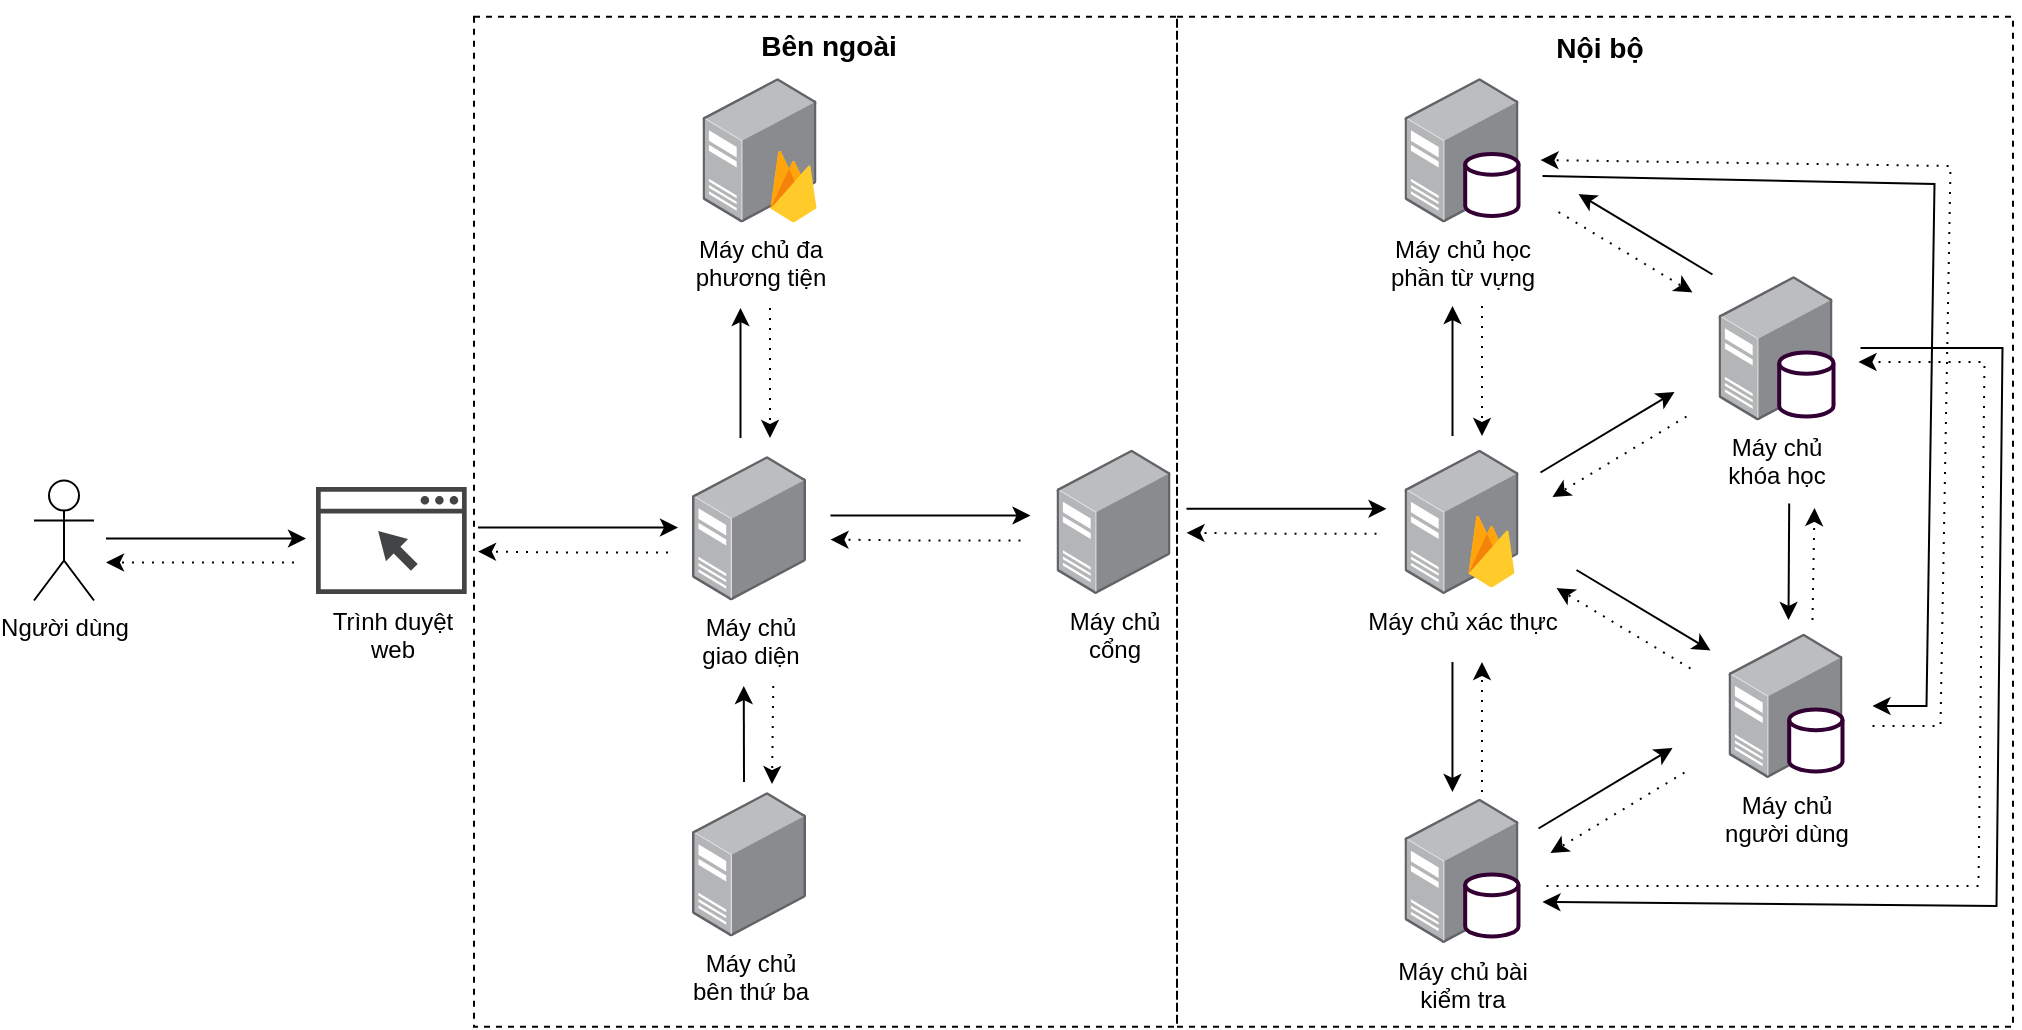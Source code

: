 <mxfile version="20.7.4" type="device" pages="3"><diagram id="yfQ7si3j0ChrzXbE7IpH" name="Sơ đồ tổng quan hệ thống"><mxGraphModel dx="1050" dy="679" grid="0" gridSize="10" guides="1" tooltips="1" connect="1" arrows="1" fold="1" page="1" pageScale="1" pageWidth="1100" pageHeight="850" math="0" shadow="0"><root><mxCell id="0"/><mxCell id="1" parent="0"/><mxCell id="k9jcmFh-lb_a80Ty2Cau-55" value="" style="endArrow=classic;html=1;rounded=0;" parent="1" edge="1"><mxGeometry width="50" height="50" relative="1" as="geometry"><mxPoint x="795.25" y="347" as="sourcePoint"/><mxPoint x="862.25" y="387.25" as="targetPoint"/></mxGeometry></mxCell><mxCell id="k9jcmFh-lb_a80Ty2Cau-56" value="" style="endArrow=classic;html=1;rounded=0;dashed=1;dashPattern=1 4;" parent="1" edge="1"><mxGeometry width="50" height="50" relative="1" as="geometry"><mxPoint x="852.25" y="396.25" as="sourcePoint"/><mxPoint x="785.25" y="356" as="targetPoint"/></mxGeometry></mxCell><mxCell id="FHsfl7dA82GH_3xBqxnx-1" value="Người dùng" style="shape=umlActor;verticalLabelPosition=bottom;verticalAlign=top;html=1;outlineConnect=0;" parent="1" vertex="1"><mxGeometry x="24" y="302.25" width="30" height="60" as="geometry"/></mxCell><mxCell id="FHsfl7dA82GH_3xBqxnx-18" value="Trình duyệt&lt;br&gt;web" style="sketch=0;pointerEvents=1;shadow=0;dashed=0;html=1;strokeColor=none;fillColor=#434445;aspect=fixed;labelPosition=center;verticalLabelPosition=bottom;verticalAlign=top;align=center;outlineConnect=0;shape=mxgraph.vvd.web_browser;" parent="1" vertex="1"><mxGeometry x="165" y="305.5" width="75.35" height="53.5" as="geometry"/></mxCell><mxCell id="EC60-EWCSr4Rgz1rEMZd-2" value="Máy chủ&lt;br&gt;giao diện" style="points=[];aspect=fixed;html=1;align=center;shadow=0;dashed=0;image;image=img/lib/allied_telesis/computer_and_terminals/Server_Desktop.svg;" parent="1" vertex="1"><mxGeometry x="353" y="290" width="57" height="72.25" as="geometry"/></mxCell><mxCell id="EC60-EWCSr4Rgz1rEMZd-3" style="edgeStyle=orthogonalEdgeStyle;rounded=0;orthogonalLoop=1;jettySize=auto;html=1;" parent="1" edge="1"><mxGeometry relative="1" as="geometry"><mxPoint x="246" y="325.75" as="sourcePoint"/><mxPoint x="346" y="325.75" as="targetPoint"/><Array as="points"><mxPoint x="296" y="325.75"/><mxPoint x="296" y="325.75"/></Array></mxGeometry></mxCell><mxCell id="EC60-EWCSr4Rgz1rEMZd-4" style="edgeStyle=orthogonalEdgeStyle;rounded=0;orthogonalLoop=1;jettySize=auto;html=1;strokeColor=default;dashed=1;dashPattern=1 4;" parent="1" edge="1"><mxGeometry relative="1" as="geometry"><mxPoint x="341" y="338.25" as="sourcePoint"/><mxPoint x="246" y="337.75" as="targetPoint"/><Array as="points"><mxPoint x="295" y="337.75"/><mxPoint x="295" y="337.75"/></Array></mxGeometry></mxCell><mxCell id="EC60-EWCSr4Rgz1rEMZd-9" style="edgeStyle=orthogonalEdgeStyle;rounded=0;orthogonalLoop=1;jettySize=auto;html=1;" parent="1" edge="1"><mxGeometry relative="1" as="geometry"><mxPoint x="60" y="331.25" as="sourcePoint"/><mxPoint x="160" y="331.25" as="targetPoint"/><Array as="points"><mxPoint x="110" y="331.25"/><mxPoint x="110" y="331.25"/></Array></mxGeometry></mxCell><mxCell id="EC60-EWCSr4Rgz1rEMZd-10" style="edgeStyle=orthogonalEdgeStyle;rounded=0;orthogonalLoop=1;jettySize=auto;html=1;strokeColor=default;dashed=1;dashPattern=1 4;" parent="1" edge="1"><mxGeometry relative="1" as="geometry"><mxPoint x="154" y="343.25" as="sourcePoint"/><mxPoint x="60" y="343.25" as="targetPoint"/><Array as="points"><mxPoint x="109" y="343.25"/><mxPoint x="109" y="343.25"/></Array></mxGeometry></mxCell><mxCell id="aiyLmK8g8BglIEVWFvYu-1" value="Máy chủ đa&lt;br&gt;phương tiện" style="points=[];aspect=fixed;html=1;align=center;shadow=0;dashed=0;image;image=img/lib/allied_telesis/computer_and_terminals/Server_Desktop.svg;" parent="1" vertex="1"><mxGeometry x="358.25" y="101" width="57" height="72.25" as="geometry"/></mxCell><mxCell id="uXoV0BHGkx6TPO7HQF_o-4" value="Máy chủ&lt;br&gt;cổng" style="points=[];aspect=fixed;html=1;align=center;shadow=0;dashed=0;image;image=img/lib/allied_telesis/computer_and_terminals/Server_Desktop.svg;" parent="1" vertex="1"><mxGeometry x="535.25" y="286.75" width="57" height="72.25" as="geometry"/></mxCell><mxCell id="E8giuRvudLm0pV_podJc-3" value="" style="sketch=0;dashed=0;connectable=0;html=1;shape=mxgraph.gcp2.firebase;part=1;labelPosition=right;verticalLabelPosition=middle;align=left;verticalAlign=middle;spacingLeft=5;fontSize=12;strokeColor=#330033;" parent="1" vertex="1"><mxGeometry x="392.25" y="137.25" width="23" height="36" as="geometry"/></mxCell><mxCell id="5p1RMJythphu2q40jI3h-1" value="Máy chủ xác thực" style="points=[];aspect=fixed;html=1;align=center;shadow=0;dashed=0;image;image=img/lib/allied_telesis/computer_and_terminals/Server_Desktop.svg;" parent="1" vertex="1"><mxGeometry x="709.25" y="286.75" width="57" height="72.25" as="geometry"/></mxCell><mxCell id="CDXV55BTd64X1e9ooJob-1" value="" style="sketch=0;dashed=0;connectable=0;html=1;shape=mxgraph.gcp2.firebase;part=1;labelPosition=right;verticalLabelPosition=middle;align=left;verticalAlign=middle;spacingLeft=5;fontSize=12;strokeColor=#330033;" parent="1" vertex="1"><mxGeometry x="741.25" y="319.75" width="23" height="36" as="geometry"/></mxCell><mxCell id="k9jcmFh-lb_a80Ty2Cau-67" style="edgeStyle=none;rounded=0;orthogonalLoop=1;jettySize=auto;html=1;" parent="1" edge="1"><mxGeometry relative="1" as="geometry"><mxPoint x="778.25" y="150" as="sourcePoint"/><mxPoint x="943.25" y="415" as="targetPoint"/><Array as="points"><mxPoint x="974.25" y="154"/><mxPoint x="970.25" y="415"/></Array></mxGeometry></mxCell><mxCell id="5Ji-7EvgChWPtNxnvgPT-1" value="Máy chủ&lt;br&gt;người dùng" style="points=[];aspect=fixed;html=1;align=center;shadow=0;dashed=0;image;image=img/lib/allied_telesis/computer_and_terminals/Server_Desktop.svg;" parent="1" vertex="1"><mxGeometry x="871.25" y="378.75" width="57" height="72.25" as="geometry"/></mxCell><mxCell id="bKPu04NF_oJFPkqZYwOa-5" value="" style="strokeWidth=2;html=1;shape=mxgraph.flowchart.database;whiteSpace=wrap;rounded=1;glass=0;strokeColor=#330033;fillColor=default;" parent="1" vertex="1"><mxGeometry x="901.6" y="416.75" width="26.65" height="31" as="geometry"/></mxCell><mxCell id="k9jcmFh-lb_a80Ty2Cau-68" style="edgeStyle=none;rounded=0;orthogonalLoop=1;jettySize=auto;html=1;" parent="1" edge="1"><mxGeometry relative="1" as="geometry"><mxPoint x="937.25" y="236" as="sourcePoint"/><mxPoint x="778.25" y="513" as="targetPoint"/><Array as="points"><mxPoint x="1008.25" y="236"/><mxPoint x="1005.25" y="515"/></Array></mxGeometry></mxCell><mxCell id="KqO5-QO6MOmdLa0V37cy-1" value="Máy chủ&lt;br&gt;khóa học" style="points=[];aspect=fixed;html=1;align=center;shadow=0;dashed=0;image;image=img/lib/allied_telesis/computer_and_terminals/Server_Desktop.svg;" parent="1" vertex="1"><mxGeometry x="866.25" y="200" width="57" height="72.25" as="geometry"/></mxCell><mxCell id="KqO5-QO6MOmdLa0V37cy-2" value="" style="strokeWidth=2;html=1;shape=mxgraph.flowchart.database;whiteSpace=wrap;rounded=1;glass=0;strokeColor=#330033;fillColor=default;" parent="1" vertex="1"><mxGeometry x="896.6" y="238.25" width="27.15" height="32" as="geometry"/></mxCell><mxCell id="k9jcmFh-lb_a80Ty2Cau-69" style="edgeStyle=none;rounded=0;orthogonalLoop=1;jettySize=auto;html=1;dashed=1;dashPattern=1 4;" parent="1" edge="1"><mxGeometry relative="1" as="geometry"><mxPoint x="780.25" y="505" as="sourcePoint"/><mxPoint x="936.25" y="243" as="targetPoint"/><Array as="points"><mxPoint x="996.25" y="505"/><mxPoint x="999.25" y="243"/></Array></mxGeometry></mxCell><mxCell id="JiqJ8ag05BRZ-jYYDhE3-1" value="Máy chủ bài&lt;br&gt;kiểm tra" style="points=[];aspect=fixed;html=1;align=center;shadow=0;dashed=0;image;image=img/lib/allied_telesis/computer_and_terminals/Server_Desktop.svg;" parent="1" vertex="1"><mxGeometry x="709.23" y="461.25" width="57" height="72.25" as="geometry"/></mxCell><mxCell id="JiqJ8ag05BRZ-jYYDhE3-7" value="" style="strokeWidth=2;html=1;shape=mxgraph.flowchart.database;whiteSpace=wrap;rounded=1;glass=0;strokeColor=#330033;fillColor=default;" parent="1" vertex="1"><mxGeometry x="739.59" y="499.25" width="26.65" height="31" as="geometry"/></mxCell><mxCell id="k9jcmFh-lb_a80Ty2Cau-19" value="" style="endArrow=classic;html=1;rounded=0;" parent="1" edge="1"><mxGeometry width="50" height="50" relative="1" as="geometry"><mxPoint x="377.25" y="281" as="sourcePoint"/><mxPoint x="377.25" y="216" as="targetPoint"/></mxGeometry></mxCell><mxCell id="k9jcmFh-lb_a80Ty2Cau-20" value="" style="endArrow=classic;html=1;rounded=0;dashed=1;dashPattern=1 4;" parent="1" edge="1"><mxGeometry width="50" height="50" relative="1" as="geometry"><mxPoint x="392" y="216" as="sourcePoint"/><mxPoint x="392" y="281" as="targetPoint"/></mxGeometry></mxCell><mxCell id="k9jcmFh-lb_a80Ty2Cau-21" style="edgeStyle=orthogonalEdgeStyle;rounded=0;orthogonalLoop=1;jettySize=auto;html=1;" parent="1" edge="1"><mxGeometry relative="1" as="geometry"><mxPoint x="600.25" y="316.39" as="sourcePoint"/><mxPoint x="700.25" y="316.39" as="targetPoint"/><Array as="points"><mxPoint x="650.25" y="316.39"/><mxPoint x="650.25" y="316.39"/></Array></mxGeometry></mxCell><mxCell id="k9jcmFh-lb_a80Ty2Cau-22" style="edgeStyle=orthogonalEdgeStyle;rounded=0;orthogonalLoop=1;jettySize=auto;html=1;strokeColor=default;dashed=1;dashPattern=1 4;" parent="1" edge="1"><mxGeometry relative="1" as="geometry"><mxPoint x="695.25" y="328.89" as="sourcePoint"/><mxPoint x="600.25" y="328.39" as="targetPoint"/><Array as="points"><mxPoint x="649.25" y="328.39"/><mxPoint x="649.25" y="328.39"/></Array></mxGeometry></mxCell><mxCell id="k9jcmFh-lb_a80Ty2Cau-23" style="edgeStyle=orthogonalEdgeStyle;rounded=0;orthogonalLoop=1;jettySize=auto;html=1;" parent="1" edge="1"><mxGeometry relative="1" as="geometry"><mxPoint x="422.25" y="319.78" as="sourcePoint"/><mxPoint x="522.25" y="319.78" as="targetPoint"/><Array as="points"><mxPoint x="472.25" y="319.78"/><mxPoint x="472.25" y="319.78"/></Array></mxGeometry></mxCell><mxCell id="k9jcmFh-lb_a80Ty2Cau-24" style="edgeStyle=orthogonalEdgeStyle;rounded=0;orthogonalLoop=1;jettySize=auto;html=1;strokeColor=default;dashed=1;dashPattern=1 4;" parent="1" edge="1"><mxGeometry relative="1" as="geometry"><mxPoint x="517.25" y="332.28" as="sourcePoint"/><mxPoint x="422.25" y="331.78" as="targetPoint"/><Array as="points"><mxPoint x="471.25" y="331.78"/><mxPoint x="471.25" y="331.78"/></Array></mxGeometry></mxCell><mxCell id="k9jcmFh-lb_a80Ty2Cau-66" style="edgeStyle=none;rounded=0;orthogonalLoop=1;jettySize=auto;html=1;dashed=1;dashPattern=1 4;" parent="1" edge="1"><mxGeometry relative="1" as="geometry"><mxPoint x="943.25" y="425" as="sourcePoint"/><mxPoint x="777.25" y="142" as="targetPoint"/><Array as="points"><mxPoint x="959.25" y="425"/><mxPoint x="977.25" y="425"/><mxPoint x="982.25" y="145"/></Array></mxGeometry></mxCell><mxCell id="k9jcmFh-lb_a80Ty2Cau-25" value="Máy chủ học&lt;br&gt;phần từ vựng" style="points=[];aspect=fixed;html=1;align=center;shadow=0;dashed=0;image;image=img/lib/allied_telesis/computer_and_terminals/Server_Desktop.svg;" parent="1" vertex="1"><mxGeometry x="709.24" y="101" width="57" height="72.25" as="geometry"/></mxCell><mxCell id="k9jcmFh-lb_a80Ty2Cau-26" value="" style="strokeWidth=2;html=1;shape=mxgraph.flowchart.database;whiteSpace=wrap;rounded=1;glass=0;strokeColor=#330033;fillColor=default;" parent="1" vertex="1"><mxGeometry x="739.6" y="139" width="26.65" height="31" as="geometry"/></mxCell><mxCell id="k9jcmFh-lb_a80Ty2Cau-49" value="" style="endArrow=classic;html=1;rounded=0;" parent="1" edge="1"><mxGeometry width="50" height="50" relative="1" as="geometry"><mxPoint x="733.25" y="280" as="sourcePoint"/><mxPoint x="733.25" y="215" as="targetPoint"/></mxGeometry></mxCell><mxCell id="k9jcmFh-lb_a80Ty2Cau-50" value="" style="endArrow=classic;html=1;rounded=0;dashed=1;dashPattern=1 4;" parent="1" edge="1"><mxGeometry width="50" height="50" relative="1" as="geometry"><mxPoint x="748" y="215" as="sourcePoint"/><mxPoint x="748" y="280" as="targetPoint"/></mxGeometry></mxCell><mxCell id="k9jcmFh-lb_a80Ty2Cau-51" value="" style="endArrow=classic;html=1;rounded=0;" parent="1" edge="1"><mxGeometry width="50" height="50" relative="1" as="geometry"><mxPoint x="733.23" y="393" as="sourcePoint"/><mxPoint x="733.23" y="458" as="targetPoint"/></mxGeometry></mxCell><mxCell id="k9jcmFh-lb_a80Ty2Cau-52" value="" style="endArrow=classic;html=1;rounded=0;dashed=1;dashPattern=1 4;" parent="1" edge="1"><mxGeometry width="50" height="50" relative="1" as="geometry"><mxPoint x="747.98" y="458" as="sourcePoint"/><mxPoint x="747.98" y="393" as="targetPoint"/></mxGeometry></mxCell><mxCell id="k9jcmFh-lb_a80Ty2Cau-53" value="" style="endArrow=classic;html=1;rounded=0;" parent="1" edge="1"><mxGeometry width="50" height="50" relative="1" as="geometry"><mxPoint x="777.25" y="298.25" as="sourcePoint"/><mxPoint x="844.25" y="258" as="targetPoint"/></mxGeometry></mxCell><mxCell id="k9jcmFh-lb_a80Ty2Cau-54" value="" style="endArrow=classic;html=1;rounded=0;dashed=1;dashPattern=1 4;" parent="1" edge="1"><mxGeometry width="50" height="50" relative="1" as="geometry"><mxPoint x="850.25" y="270.25" as="sourcePoint"/><mxPoint x="783.25" y="310.5" as="targetPoint"/></mxGeometry></mxCell><mxCell id="k9jcmFh-lb_a80Ty2Cau-57" value="" style="endArrow=classic;html=1;rounded=0;" parent="1" edge="1"><mxGeometry width="50" height="50" relative="1" as="geometry"><mxPoint x="776.25" y="476.25" as="sourcePoint"/><mxPoint x="843.25" y="436" as="targetPoint"/></mxGeometry></mxCell><mxCell id="k9jcmFh-lb_a80Ty2Cau-58" value="" style="endArrow=classic;html=1;rounded=0;dashed=1;dashPattern=1 4;" parent="1" edge="1"><mxGeometry width="50" height="50" relative="1" as="geometry"><mxPoint x="849.25" y="448.25" as="sourcePoint"/><mxPoint x="782.25" y="488.5" as="targetPoint"/></mxGeometry></mxCell><mxCell id="k9jcmFh-lb_a80Ty2Cau-62" value="" style="endArrow=classic;html=1;rounded=0;" parent="1" edge="1"><mxGeometry width="50" height="50" relative="1" as="geometry"><mxPoint x="901.6" y="313.75" as="sourcePoint"/><mxPoint x="901.25" y="372" as="targetPoint"/></mxGeometry></mxCell><mxCell id="k9jcmFh-lb_a80Ty2Cau-63" value="" style="endArrow=classic;html=1;rounded=0;dashed=1;dashPattern=1 4;" parent="1" edge="1"><mxGeometry width="50" height="50" relative="1" as="geometry"><mxPoint x="913.25" y="372" as="sourcePoint"/><mxPoint x="914.25" y="316" as="targetPoint"/></mxGeometry></mxCell><mxCell id="k9jcmFh-lb_a80Ty2Cau-64" value="" style="endArrow=classic;html=1;rounded=0;" parent="1" edge="1"><mxGeometry width="50" height="50" relative="1" as="geometry"><mxPoint x="863.25" y="199.25" as="sourcePoint"/><mxPoint x="796.25" y="159" as="targetPoint"/></mxGeometry></mxCell><mxCell id="k9jcmFh-lb_a80Ty2Cau-65" value="" style="endArrow=classic;html=1;rounded=0;dashed=1;dashPattern=1 4;" parent="1" edge="1"><mxGeometry width="50" height="50" relative="1" as="geometry"><mxPoint x="786.25" y="168" as="sourcePoint"/><mxPoint x="853.25" y="208.25" as="targetPoint"/></mxGeometry></mxCell><mxCell id="k9jcmFh-lb_a80Ty2Cau-74" value="" style="rounded=0;whiteSpace=wrap;html=1;strokeColor=default;fillColor=none;dashed=1;" parent="1" vertex="1"><mxGeometry x="595.5" y="70.38" width="418" height="505" as="geometry"/></mxCell><mxCell id="k9jcmFh-lb_a80Ty2Cau-75" value="&lt;h3&gt;&lt;b&gt;Nội bộ&lt;/b&gt;&lt;/h3&gt;" style="text;html=1;strokeColor=none;fillColor=none;align=center;verticalAlign=middle;whiteSpace=wrap;rounded=0;dashed=1;" parent="1" vertex="1"><mxGeometry x="776.5" y="71" width="60" height="30" as="geometry"/></mxCell><mxCell id="k9jcmFh-lb_a80Ty2Cau-76" value="" style="rounded=0;whiteSpace=wrap;html=1;strokeColor=default;fillColor=none;dashed=1;" parent="1" vertex="1"><mxGeometry x="244" y="70.38" width="351.5" height="505" as="geometry"/></mxCell><mxCell id="k9jcmFh-lb_a80Ty2Cau-77" value="&lt;h3&gt;&lt;b&gt;Bên ngoài&lt;/b&gt;&lt;/h3&gt;" style="text;html=1;strokeColor=none;fillColor=none;align=center;verticalAlign=middle;whiteSpace=wrap;rounded=0;dashed=1;" parent="1" vertex="1"><mxGeometry x="382.12" y="70.38" width="79.25" height="30" as="geometry"/></mxCell><mxCell id="mORhMNkWT632Rj7W9qgO-1" value="Máy chủ&lt;br&gt;bên thứ ba" style="points=[];aspect=fixed;html=1;align=center;shadow=0;dashed=0;image;image=img/lib/allied_telesis/computer_and_terminals/Server_Desktop.svg;" parent="1" vertex="1"><mxGeometry x="353" y="458" width="57" height="72.25" as="geometry"/></mxCell><mxCell id="mORhMNkWT632Rj7W9qgO-2" value="" style="endArrow=classic;html=1;rounded=0;" parent="1" edge="1"><mxGeometry width="50" height="50" relative="1" as="geometry"><mxPoint x="379" y="453" as="sourcePoint"/><mxPoint x="378.88" y="405" as="targetPoint"/></mxGeometry></mxCell><mxCell id="mORhMNkWT632Rj7W9qgO-3" value="" style="endArrow=classic;html=1;rounded=0;dashed=1;dashPattern=1 4;" parent="1" edge="1"><mxGeometry width="50" height="50" relative="1" as="geometry"><mxPoint x="393.63" y="405" as="sourcePoint"/><mxPoint x="393" y="454" as="targetPoint"/></mxGeometry></mxCell></root></mxGraphModel></diagram><diagram name="Kiến trúc hệ thống" id="ovN1Cik--pU7YPzttZcr"><mxGraphModel dx="1024" dy="612" grid="0" gridSize="10" guides="1" tooltips="1" connect="1" arrows="1" fold="1" page="1" pageScale="1" pageWidth="1100" pageHeight="850" math="0" shadow="0"><root><mxCell id="50qSwoC8Kq2Carbk9c2E-0"/><mxCell id="50qSwoC8Kq2Carbk9c2E-1" parent="50qSwoC8Kq2Carbk9c2E-0"/><mxCell id="50qSwoC8Kq2Carbk9c2E-2" value="" style="endArrow=classic;html=1;rounded=0;" parent="50qSwoC8Kq2Carbk9c2E-1" edge="1"><mxGeometry width="50" height="50" relative="1" as="geometry"><mxPoint x="795.25" y="347" as="sourcePoint"/><mxPoint x="862.25" y="387.25" as="targetPoint"/></mxGeometry></mxCell><mxCell id="50qSwoC8Kq2Carbk9c2E-3" value="" style="endArrow=classic;html=1;rounded=0;dashed=1;dashPattern=1 4;" parent="50qSwoC8Kq2Carbk9c2E-1" edge="1"><mxGeometry width="50" height="50" relative="1" as="geometry"><mxPoint x="852.25" y="396.25" as="sourcePoint"/><mxPoint x="785.25" y="356" as="targetPoint"/></mxGeometry></mxCell><mxCell id="50qSwoC8Kq2Carbk9c2E-6" value="Máy chủ&lt;br&gt;giao diện" style="points=[];aspect=fixed;html=1;align=center;shadow=0;dashed=0;image;image=img/lib/allied_telesis/computer_and_terminals/Server_Desktop.svg;" parent="50qSwoC8Kq2Carbk9c2E-1" vertex="1"><mxGeometry x="353" y="290" width="57" height="72.25" as="geometry"/></mxCell><mxCell id="50qSwoC8Kq2Carbk9c2E-11" value="Máy chủ đa&lt;br&gt;phương tiện" style="points=[];aspect=fixed;html=1;align=center;shadow=0;dashed=0;image;image=img/lib/allied_telesis/computer_and_terminals/Server_Desktop.svg;" parent="50qSwoC8Kq2Carbk9c2E-1" vertex="1"><mxGeometry x="358.25" y="101" width="57" height="72.25" as="geometry"/></mxCell><mxCell id="50qSwoC8Kq2Carbk9c2E-12" value="Máy chủ&lt;br&gt;cổng" style="points=[];aspect=fixed;html=1;align=center;shadow=0;dashed=0;image;image=img/lib/allied_telesis/computer_and_terminals/Server_Desktop.svg;" parent="50qSwoC8Kq2Carbk9c2E-1" vertex="1"><mxGeometry x="535.25" y="286.75" width="57" height="72.25" as="geometry"/></mxCell><mxCell id="50qSwoC8Kq2Carbk9c2E-13" value="" style="sketch=0;dashed=0;connectable=0;html=1;shape=mxgraph.gcp2.firebase;part=1;labelPosition=right;verticalLabelPosition=middle;align=left;verticalAlign=middle;spacingLeft=5;fontSize=12;strokeColor=#330033;" parent="50qSwoC8Kq2Carbk9c2E-1" vertex="1"><mxGeometry x="392.25" y="137.25" width="23" height="36" as="geometry"/></mxCell><mxCell id="50qSwoC8Kq2Carbk9c2E-14" value="Máy chủ xác thực" style="points=[];aspect=fixed;html=1;align=center;shadow=0;dashed=0;image;image=img/lib/allied_telesis/computer_and_terminals/Server_Desktop.svg;" parent="50qSwoC8Kq2Carbk9c2E-1" vertex="1"><mxGeometry x="709.25" y="286.75" width="57" height="72.25" as="geometry"/></mxCell><mxCell id="50qSwoC8Kq2Carbk9c2E-15" value="" style="sketch=0;dashed=0;connectable=0;html=1;shape=mxgraph.gcp2.firebase;part=1;labelPosition=right;verticalLabelPosition=middle;align=left;verticalAlign=middle;spacingLeft=5;fontSize=12;strokeColor=#330033;" parent="50qSwoC8Kq2Carbk9c2E-1" vertex="1"><mxGeometry x="741.25" y="319.75" width="23" height="36" as="geometry"/></mxCell><mxCell id="50qSwoC8Kq2Carbk9c2E-16" style="edgeStyle=none;rounded=0;orthogonalLoop=1;jettySize=auto;html=1;" parent="50qSwoC8Kq2Carbk9c2E-1" edge="1"><mxGeometry relative="1" as="geometry"><mxPoint x="778.25" y="150" as="sourcePoint"/><mxPoint x="943.25" y="415" as="targetPoint"/><Array as="points"><mxPoint x="974.25" y="154"/><mxPoint x="970.25" y="415"/></Array></mxGeometry></mxCell><mxCell id="50qSwoC8Kq2Carbk9c2E-17" value="Máy chủ&lt;br&gt;người dùng" style="points=[];aspect=fixed;html=1;align=center;shadow=0;dashed=0;image;image=img/lib/allied_telesis/computer_and_terminals/Server_Desktop.svg;" parent="50qSwoC8Kq2Carbk9c2E-1" vertex="1"><mxGeometry x="871.25" y="378.75" width="57" height="72.25" as="geometry"/></mxCell><mxCell id="50qSwoC8Kq2Carbk9c2E-18" value="" style="strokeWidth=2;html=1;shape=mxgraph.flowchart.database;whiteSpace=wrap;rounded=1;glass=0;strokeColor=#330033;fillColor=default;" parent="50qSwoC8Kq2Carbk9c2E-1" vertex="1"><mxGeometry x="901.6" y="416.75" width="26.65" height="31" as="geometry"/></mxCell><mxCell id="50qSwoC8Kq2Carbk9c2E-19" style="edgeStyle=none;rounded=0;orthogonalLoop=1;jettySize=auto;html=1;" parent="50qSwoC8Kq2Carbk9c2E-1" edge="1"><mxGeometry relative="1" as="geometry"><mxPoint x="937.25" y="236" as="sourcePoint"/><mxPoint x="778.25" y="513" as="targetPoint"/><Array as="points"><mxPoint x="1008.25" y="236"/><mxPoint x="1005.25" y="515"/></Array></mxGeometry></mxCell><mxCell id="50qSwoC8Kq2Carbk9c2E-20" value="Máy chủ&lt;br&gt;khóa học" style="points=[];aspect=fixed;html=1;align=center;shadow=0;dashed=0;image;image=img/lib/allied_telesis/computer_and_terminals/Server_Desktop.svg;" parent="50qSwoC8Kq2Carbk9c2E-1" vertex="1"><mxGeometry x="866.25" y="200" width="57" height="72.25" as="geometry"/></mxCell><mxCell id="50qSwoC8Kq2Carbk9c2E-21" value="" style="strokeWidth=2;html=1;shape=mxgraph.flowchart.database;whiteSpace=wrap;rounded=1;glass=0;strokeColor=#330033;fillColor=default;" parent="50qSwoC8Kq2Carbk9c2E-1" vertex="1"><mxGeometry x="896.6" y="238.25" width="27.15" height="32" as="geometry"/></mxCell><mxCell id="50qSwoC8Kq2Carbk9c2E-22" style="edgeStyle=none;rounded=0;orthogonalLoop=1;jettySize=auto;html=1;dashed=1;dashPattern=1 4;" parent="50qSwoC8Kq2Carbk9c2E-1" edge="1"><mxGeometry relative="1" as="geometry"><mxPoint x="780.25" y="505" as="sourcePoint"/><mxPoint x="936.25" y="243" as="targetPoint"/><Array as="points"><mxPoint x="996.25" y="505"/><mxPoint x="999.25" y="243"/></Array></mxGeometry></mxCell><mxCell id="50qSwoC8Kq2Carbk9c2E-23" value="Máy chủ bài&lt;br&gt;kiểm tra" style="points=[];aspect=fixed;html=1;align=center;shadow=0;dashed=0;image;image=img/lib/allied_telesis/computer_and_terminals/Server_Desktop.svg;" parent="50qSwoC8Kq2Carbk9c2E-1" vertex="1"><mxGeometry x="709.23" y="461.25" width="57" height="72.25" as="geometry"/></mxCell><mxCell id="50qSwoC8Kq2Carbk9c2E-24" value="" style="strokeWidth=2;html=1;shape=mxgraph.flowchart.database;whiteSpace=wrap;rounded=1;glass=0;strokeColor=#330033;fillColor=default;" parent="50qSwoC8Kq2Carbk9c2E-1" vertex="1"><mxGeometry x="739.59" y="499.25" width="26.65" height="31" as="geometry"/></mxCell><mxCell id="50qSwoC8Kq2Carbk9c2E-25" value="" style="endArrow=classic;html=1;rounded=0;" parent="50qSwoC8Kq2Carbk9c2E-1" edge="1"><mxGeometry width="50" height="50" relative="1" as="geometry"><mxPoint x="377.25" y="281" as="sourcePoint"/><mxPoint x="377.25" y="216" as="targetPoint"/></mxGeometry></mxCell><mxCell id="50qSwoC8Kq2Carbk9c2E-26" value="" style="endArrow=classic;html=1;rounded=0;dashed=1;dashPattern=1 4;" parent="50qSwoC8Kq2Carbk9c2E-1" edge="1"><mxGeometry width="50" height="50" relative="1" as="geometry"><mxPoint x="392" y="216" as="sourcePoint"/><mxPoint x="392" y="281" as="targetPoint"/></mxGeometry></mxCell><mxCell id="50qSwoC8Kq2Carbk9c2E-27" style="edgeStyle=orthogonalEdgeStyle;rounded=0;orthogonalLoop=1;jettySize=auto;html=1;" parent="50qSwoC8Kq2Carbk9c2E-1" edge="1"><mxGeometry relative="1" as="geometry"><mxPoint x="600.25" y="316.39" as="sourcePoint"/><mxPoint x="700.25" y="316.39" as="targetPoint"/><Array as="points"><mxPoint x="650.25" y="316.39"/><mxPoint x="650.25" y="316.39"/></Array></mxGeometry></mxCell><mxCell id="50qSwoC8Kq2Carbk9c2E-28" style="edgeStyle=orthogonalEdgeStyle;rounded=0;orthogonalLoop=1;jettySize=auto;html=1;strokeColor=default;dashed=1;dashPattern=1 4;" parent="50qSwoC8Kq2Carbk9c2E-1" edge="1"><mxGeometry relative="1" as="geometry"><mxPoint x="695.25" y="328.89" as="sourcePoint"/><mxPoint x="600.25" y="328.39" as="targetPoint"/><Array as="points"><mxPoint x="649.25" y="328.39"/><mxPoint x="649.25" y="328.39"/></Array></mxGeometry></mxCell><mxCell id="50qSwoC8Kq2Carbk9c2E-29" style="edgeStyle=orthogonalEdgeStyle;rounded=0;orthogonalLoop=1;jettySize=auto;html=1;" parent="50qSwoC8Kq2Carbk9c2E-1" edge="1"><mxGeometry relative="1" as="geometry"><mxPoint x="422.25" y="319.78" as="sourcePoint"/><mxPoint x="522.25" y="319.78" as="targetPoint"/><Array as="points"><mxPoint x="472.25" y="319.78"/><mxPoint x="472.25" y="319.78"/></Array></mxGeometry></mxCell><mxCell id="50qSwoC8Kq2Carbk9c2E-30" style="edgeStyle=orthogonalEdgeStyle;rounded=0;orthogonalLoop=1;jettySize=auto;html=1;strokeColor=default;dashed=1;dashPattern=1 4;" parent="50qSwoC8Kq2Carbk9c2E-1" edge="1"><mxGeometry relative="1" as="geometry"><mxPoint x="517.25" y="332.28" as="sourcePoint"/><mxPoint x="422.25" y="331.78" as="targetPoint"/><Array as="points"><mxPoint x="471.25" y="331.78"/><mxPoint x="471.25" y="331.78"/></Array></mxGeometry></mxCell><mxCell id="50qSwoC8Kq2Carbk9c2E-31" style="edgeStyle=none;rounded=0;orthogonalLoop=1;jettySize=auto;html=1;dashed=1;dashPattern=1 4;" parent="50qSwoC8Kq2Carbk9c2E-1" edge="1"><mxGeometry relative="1" as="geometry"><mxPoint x="943.25" y="425" as="sourcePoint"/><mxPoint x="777.25" y="142" as="targetPoint"/><Array as="points"><mxPoint x="959.25" y="425"/><mxPoint x="977.25" y="425"/><mxPoint x="982.25" y="145"/></Array></mxGeometry></mxCell><mxCell id="50qSwoC8Kq2Carbk9c2E-32" value="Máy chủ học&lt;br&gt;phần từ vựng" style="points=[];aspect=fixed;html=1;align=center;shadow=0;dashed=0;image;image=img/lib/allied_telesis/computer_and_terminals/Server_Desktop.svg;" parent="50qSwoC8Kq2Carbk9c2E-1" vertex="1"><mxGeometry x="709.24" y="101" width="57" height="72.25" as="geometry"/></mxCell><mxCell id="50qSwoC8Kq2Carbk9c2E-33" value="" style="strokeWidth=2;html=1;shape=mxgraph.flowchart.database;whiteSpace=wrap;rounded=1;glass=0;strokeColor=#330033;fillColor=default;" parent="50qSwoC8Kq2Carbk9c2E-1" vertex="1"><mxGeometry x="739.6" y="139" width="26.65" height="31" as="geometry"/></mxCell><mxCell id="50qSwoC8Kq2Carbk9c2E-34" value="" style="endArrow=classic;html=1;rounded=0;" parent="50qSwoC8Kq2Carbk9c2E-1" edge="1"><mxGeometry width="50" height="50" relative="1" as="geometry"><mxPoint x="733.25" y="280" as="sourcePoint"/><mxPoint x="733.25" y="215" as="targetPoint"/></mxGeometry></mxCell><mxCell id="50qSwoC8Kq2Carbk9c2E-35" value="" style="endArrow=classic;html=1;rounded=0;dashed=1;dashPattern=1 4;" parent="50qSwoC8Kq2Carbk9c2E-1" edge="1"><mxGeometry width="50" height="50" relative="1" as="geometry"><mxPoint x="748" y="215" as="sourcePoint"/><mxPoint x="748" y="280" as="targetPoint"/></mxGeometry></mxCell><mxCell id="50qSwoC8Kq2Carbk9c2E-36" value="" style="endArrow=classic;html=1;rounded=0;" parent="50qSwoC8Kq2Carbk9c2E-1" edge="1"><mxGeometry width="50" height="50" relative="1" as="geometry"><mxPoint x="733.23" y="393" as="sourcePoint"/><mxPoint x="733.23" y="458" as="targetPoint"/></mxGeometry></mxCell><mxCell id="50qSwoC8Kq2Carbk9c2E-37" value="" style="endArrow=classic;html=1;rounded=0;dashed=1;dashPattern=1 4;" parent="50qSwoC8Kq2Carbk9c2E-1" edge="1"><mxGeometry width="50" height="50" relative="1" as="geometry"><mxPoint x="747.98" y="458" as="sourcePoint"/><mxPoint x="747.98" y="393" as="targetPoint"/></mxGeometry></mxCell><mxCell id="50qSwoC8Kq2Carbk9c2E-38" value="" style="endArrow=classic;html=1;rounded=0;" parent="50qSwoC8Kq2Carbk9c2E-1" edge="1"><mxGeometry width="50" height="50" relative="1" as="geometry"><mxPoint x="777.25" y="298.25" as="sourcePoint"/><mxPoint x="844.25" y="258" as="targetPoint"/></mxGeometry></mxCell><mxCell id="50qSwoC8Kq2Carbk9c2E-39" value="" style="endArrow=classic;html=1;rounded=0;dashed=1;dashPattern=1 4;" parent="50qSwoC8Kq2Carbk9c2E-1" edge="1"><mxGeometry width="50" height="50" relative="1" as="geometry"><mxPoint x="850.25" y="270.25" as="sourcePoint"/><mxPoint x="783.25" y="310.5" as="targetPoint"/></mxGeometry></mxCell><mxCell id="50qSwoC8Kq2Carbk9c2E-40" value="" style="endArrow=classic;html=1;rounded=0;" parent="50qSwoC8Kq2Carbk9c2E-1" edge="1"><mxGeometry width="50" height="50" relative="1" as="geometry"><mxPoint x="776.25" y="476.25" as="sourcePoint"/><mxPoint x="843.25" y="436" as="targetPoint"/></mxGeometry></mxCell><mxCell id="50qSwoC8Kq2Carbk9c2E-41" value="" style="endArrow=classic;html=1;rounded=0;dashed=1;dashPattern=1 4;" parent="50qSwoC8Kq2Carbk9c2E-1" edge="1"><mxGeometry width="50" height="50" relative="1" as="geometry"><mxPoint x="849.25" y="448.25" as="sourcePoint"/><mxPoint x="782.25" y="488.5" as="targetPoint"/></mxGeometry></mxCell><mxCell id="50qSwoC8Kq2Carbk9c2E-42" value="" style="endArrow=classic;html=1;rounded=0;" parent="50qSwoC8Kq2Carbk9c2E-1" edge="1"><mxGeometry width="50" height="50" relative="1" as="geometry"><mxPoint x="901.6" y="313.75" as="sourcePoint"/><mxPoint x="901.25" y="372" as="targetPoint"/></mxGeometry></mxCell><mxCell id="50qSwoC8Kq2Carbk9c2E-43" value="" style="endArrow=classic;html=1;rounded=0;dashed=1;dashPattern=1 4;" parent="50qSwoC8Kq2Carbk9c2E-1" edge="1"><mxGeometry width="50" height="50" relative="1" as="geometry"><mxPoint x="913.25" y="372" as="sourcePoint"/><mxPoint x="914.25" y="316" as="targetPoint"/></mxGeometry></mxCell><mxCell id="50qSwoC8Kq2Carbk9c2E-44" value="" style="endArrow=classic;html=1;rounded=0;" parent="50qSwoC8Kq2Carbk9c2E-1" edge="1"><mxGeometry width="50" height="50" relative="1" as="geometry"><mxPoint x="863.25" y="199.25" as="sourcePoint"/><mxPoint x="796.25" y="159" as="targetPoint"/></mxGeometry></mxCell><mxCell id="50qSwoC8Kq2Carbk9c2E-45" value="" style="endArrow=classic;html=1;rounded=0;dashed=1;dashPattern=1 4;" parent="50qSwoC8Kq2Carbk9c2E-1" edge="1"><mxGeometry width="50" height="50" relative="1" as="geometry"><mxPoint x="786.25" y="168" as="sourcePoint"/><mxPoint x="853.25" y="208.25" as="targetPoint"/></mxGeometry></mxCell><mxCell id="50qSwoC8Kq2Carbk9c2E-46" value="" style="rounded=0;whiteSpace=wrap;html=1;strokeColor=default;fillColor=none;dashed=1;" parent="50qSwoC8Kq2Carbk9c2E-1" vertex="1"><mxGeometry x="601.5" y="70.38" width="418" height="505" as="geometry"/></mxCell><mxCell id="50qSwoC8Kq2Carbk9c2E-47" value="&lt;h3&gt;&lt;b&gt;Nội bộ&lt;/b&gt;&lt;/h3&gt;" style="text;html=1;strokeColor=none;fillColor=none;align=center;verticalAlign=middle;whiteSpace=wrap;rounded=0;dashed=1;" parent="50qSwoC8Kq2Carbk9c2E-1" vertex="1"><mxGeometry x="776.5" y="71" width="60" height="30" as="geometry"/></mxCell><mxCell id="50qSwoC8Kq2Carbk9c2E-48" value="" style="rounded=0;whiteSpace=wrap;html=1;strokeColor=default;fillColor=none;dashed=1;" parent="50qSwoC8Kq2Carbk9c2E-1" vertex="1"><mxGeometry x="337" y="70.38" width="264.5" height="505" as="geometry"/></mxCell><mxCell id="50qSwoC8Kq2Carbk9c2E-49" value="&lt;h3&gt;&lt;b&gt;Bên ngoài&lt;/b&gt;&lt;/h3&gt;" style="text;html=1;strokeColor=none;fillColor=none;align=center;verticalAlign=middle;whiteSpace=wrap;rounded=0;dashed=1;" parent="50qSwoC8Kq2Carbk9c2E-1" vertex="1"><mxGeometry x="429.63" y="70.38" width="79.25" height="30" as="geometry"/></mxCell><mxCell id="50qSwoC8Kq2Carbk9c2E-50" value="Máy chủ&lt;br&gt;bên thứ ba" style="points=[];aspect=fixed;html=1;align=center;shadow=0;dashed=0;image;image=img/lib/allied_telesis/computer_and_terminals/Server_Desktop.svg;" parent="50qSwoC8Kq2Carbk9c2E-1" vertex="1"><mxGeometry x="353" y="458" width="57" height="72.25" as="geometry"/></mxCell><mxCell id="50qSwoC8Kq2Carbk9c2E-51" value="" style="endArrow=classic;html=1;rounded=0;" parent="50qSwoC8Kq2Carbk9c2E-1" edge="1"><mxGeometry width="50" height="50" relative="1" as="geometry"><mxPoint x="379" y="453" as="sourcePoint"/><mxPoint x="378.88" y="405" as="targetPoint"/></mxGeometry></mxCell><mxCell id="50qSwoC8Kq2Carbk9c2E-52" value="" style="endArrow=classic;html=1;rounded=0;dashed=1;dashPattern=1 4;" parent="50qSwoC8Kq2Carbk9c2E-1" edge="1"><mxGeometry width="50" height="50" relative="1" as="geometry"><mxPoint x="393.63" y="405" as="sourcePoint"/><mxPoint x="393" y="454" as="targetPoint"/></mxGeometry></mxCell></root></mxGraphModel></diagram><diagram id="gLEIGrZbtL5w40TCSeFD" name="Sơ đồ phân rã chức năng"><mxGraphModel dx="2600" dy="970" grid="0" gridSize="10" guides="1" tooltips="1" connect="1" arrows="1" fold="1" page="1" pageScale="1" pageWidth="1100" pageHeight="850" math="0" shadow="0"><root><mxCell id="0"/><mxCell id="1" parent="0"/><mxCell id="QAjjlHCs3AK1UAS3I3Kq-7" style="edgeStyle=orthogonalEdgeStyle;rounded=0;orthogonalLoop=1;jettySize=auto;html=1;entryX=0;entryY=0.5;entryDx=0;entryDy=0;dashed=1;dashPattern=1 4;fontStyle=1" parent="1" source="QAjjlHCs3AK1UAS3I3Kq-1" target="QAjjlHCs3AK1UAS3I3Kq-4" edge="1"><mxGeometry relative="1" as="geometry"/></mxCell><mxCell id="QAjjlHCs3AK1UAS3I3Kq-8" style="edgeStyle=orthogonalEdgeStyle;rounded=0;orthogonalLoop=1;jettySize=auto;html=1;entryX=0;entryY=0.5;entryDx=0;entryDy=0;dashed=1;dashPattern=1 4;fontStyle=1" parent="1" source="QAjjlHCs3AK1UAS3I3Kq-1" target="QAjjlHCs3AK1UAS3I3Kq-6" edge="1"><mxGeometry relative="1" as="geometry"/></mxCell><mxCell id="QAjjlHCs3AK1UAS3I3Kq-10" style="edgeStyle=orthogonalEdgeStyle;rounded=0;orthogonalLoop=1;jettySize=auto;html=1;entryX=0;entryY=0.5;entryDx=0;entryDy=0;dashed=1;dashPattern=1 4;fontStyle=1" parent="1" source="QAjjlHCs3AK1UAS3I3Kq-1" target="QAjjlHCs3AK1UAS3I3Kq-9" edge="1"><mxGeometry relative="1" as="geometry"/></mxCell><mxCell id="QAjjlHCs3AK1UAS3I3Kq-12" style="edgeStyle=orthogonalEdgeStyle;rounded=0;orthogonalLoop=1;jettySize=auto;html=1;entryX=1;entryY=0.5;entryDx=0;entryDy=0;dashed=1;dashPattern=1 4;fontStyle=1" parent="1" source="QAjjlHCs3AK1UAS3I3Kq-1" target="QAjjlHCs3AK1UAS3I3Kq-11" edge="1"><mxGeometry relative="1" as="geometry"/></mxCell><mxCell id="QAjjlHCs3AK1UAS3I3Kq-14" style="edgeStyle=orthogonalEdgeStyle;rounded=0;orthogonalLoop=1;jettySize=auto;html=1;entryX=1;entryY=0.5;entryDx=0;entryDy=0;dashed=1;dashPattern=1 4;fontStyle=1" parent="1" source="QAjjlHCs3AK1UAS3I3Kq-1" target="QAjjlHCs3AK1UAS3I3Kq-13" edge="1"><mxGeometry relative="1" as="geometry"/></mxCell><mxCell id="QAjjlHCs3AK1UAS3I3Kq-16" style="edgeStyle=orthogonalEdgeStyle;rounded=0;orthogonalLoop=1;jettySize=auto;html=1;entryX=1;entryY=0.5;entryDx=0;entryDy=0;dashed=1;dashPattern=1 4;fontStyle=1" parent="1" source="QAjjlHCs3AK1UAS3I3Kq-1" target="QAjjlHCs3AK1UAS3I3Kq-15" edge="1"><mxGeometry relative="1" as="geometry"/></mxCell><mxCell id="QAjjlHCs3AK1UAS3I3Kq-39" style="edgeStyle=orthogonalEdgeStyle;rounded=0;orthogonalLoop=1;jettySize=auto;html=1;entryX=1;entryY=0.5;entryDx=0;entryDy=0;dashed=1;dashPattern=1 4;fontStyle=1" parent="1" source="QAjjlHCs3AK1UAS3I3Kq-1" target="QAjjlHCs3AK1UAS3I3Kq-17" edge="1"><mxGeometry relative="1" as="geometry"/></mxCell><mxCell id="QAjjlHCs3AK1UAS3I3Kq-40" style="edgeStyle=orthogonalEdgeStyle;rounded=0;orthogonalLoop=1;jettySize=auto;html=1;entryX=0;entryY=0.5;entryDx=0;entryDy=0;dashed=1;dashPattern=1 4;fontStyle=1" parent="1" source="QAjjlHCs3AK1UAS3I3Kq-1" target="QAjjlHCs3AK1UAS3I3Kq-18" edge="1"><mxGeometry relative="1" as="geometry"/></mxCell><mxCell id="QAjjlHCs3AK1UAS3I3Kq-41" style="edgeStyle=orthogonalEdgeStyle;rounded=0;orthogonalLoop=1;jettySize=auto;html=1;entryX=0;entryY=0.5;entryDx=0;entryDy=0;dashed=1;dashPattern=1 4;fontStyle=1" parent="1" source="QAjjlHCs3AK1UAS3I3Kq-1" target="QAjjlHCs3AK1UAS3I3Kq-19" edge="1"><mxGeometry relative="1" as="geometry"><Array as="points"><mxPoint x="186" y="166"/><mxPoint x="360" y="166"/><mxPoint x="360" y="221"/></Array></mxGeometry></mxCell><mxCell id="QAjjlHCs3AK1UAS3I3Kq-42" style="edgeStyle=orthogonalEdgeStyle;rounded=0;orthogonalLoop=1;jettySize=auto;html=1;entryX=0;entryY=0.5;entryDx=0;entryDy=0;dashed=1;dashPattern=1 4;fontStyle=1" parent="1" source="QAjjlHCs3AK1UAS3I3Kq-1" target="QAjjlHCs3AK1UAS3I3Kq-21" edge="1"><mxGeometry relative="1" as="geometry"><Array as="points"><mxPoint x="186" y="166"/><mxPoint x="360" y="166"/><mxPoint x="360" y="312"/></Array></mxGeometry></mxCell><mxCell id="QAjjlHCs3AK1UAS3I3Kq-43" style="edgeStyle=orthogonalEdgeStyle;rounded=0;orthogonalLoop=1;jettySize=auto;html=1;entryX=0;entryY=0.5;entryDx=0;entryDy=0;dashed=1;dashPattern=1 4;fontStyle=1" parent="1" source="QAjjlHCs3AK1UAS3I3Kq-1" target="QAjjlHCs3AK1UAS3I3Kq-23" edge="1"><mxGeometry relative="1" as="geometry"><Array as="points"><mxPoint x="186" y="166"/><mxPoint x="360" y="166"/><mxPoint x="360" y="398"/><mxPoint x="390" y="398"/></Array></mxGeometry></mxCell><mxCell id="QAjjlHCs3AK1UAS3I3Kq-44" style="edgeStyle=orthogonalEdgeStyle;rounded=0;orthogonalLoop=1;jettySize=auto;html=1;entryX=0;entryY=0.5;entryDx=0;entryDy=0;dashed=1;dashPattern=1 4;fontStyle=1" parent="1" source="QAjjlHCs3AK1UAS3I3Kq-1" target="QAjjlHCs3AK1UAS3I3Kq-25" edge="1"><mxGeometry relative="1" as="geometry"><Array as="points"><mxPoint x="186" y="167"/><mxPoint x="360" y="167"/><mxPoint x="360" y="488"/></Array></mxGeometry></mxCell><mxCell id="QAjjlHCs3AK1UAS3I3Kq-45" style="edgeStyle=orthogonalEdgeStyle;rounded=0;orthogonalLoop=1;jettySize=auto;html=1;entryX=0;entryY=0.5;entryDx=0;entryDy=0;dashed=1;dashPattern=1 4;fontStyle=1" parent="1" source="QAjjlHCs3AK1UAS3I3Kq-1" target="QAjjlHCs3AK1UAS3I3Kq-20" edge="1"><mxGeometry relative="1" as="geometry"><Array as="points"><mxPoint x="186" y="167"/><mxPoint x="537" y="167"/><mxPoint x="537" y="221"/></Array></mxGeometry></mxCell><mxCell id="QAjjlHCs3AK1UAS3I3Kq-46" style="edgeStyle=orthogonalEdgeStyle;rounded=0;orthogonalLoop=1;jettySize=auto;html=1;entryX=0;entryY=0.5;entryDx=0;entryDy=0;dashed=1;dashPattern=1 4;fontStyle=1" parent="1" source="QAjjlHCs3AK1UAS3I3Kq-1" target="QAjjlHCs3AK1UAS3I3Kq-22" edge="1"><mxGeometry relative="1" as="geometry"><Array as="points"><mxPoint x="186" y="167"/><mxPoint x="537" y="167"/><mxPoint x="537" y="312"/><mxPoint x="563" y="312"/><mxPoint x="563" y="311"/></Array></mxGeometry></mxCell><mxCell id="QAjjlHCs3AK1UAS3I3Kq-47" style="edgeStyle=orthogonalEdgeStyle;rounded=0;orthogonalLoop=1;jettySize=auto;html=1;entryX=0;entryY=0.5;entryDx=0;entryDy=0;dashed=1;dashPattern=1 4;fontStyle=1" parent="1" source="QAjjlHCs3AK1UAS3I3Kq-1" target="QAjjlHCs3AK1UAS3I3Kq-24" edge="1"><mxGeometry relative="1" as="geometry"><Array as="points"><mxPoint x="186" y="168"/><mxPoint x="537" y="168"/><mxPoint x="537" y="395"/></Array></mxGeometry></mxCell><mxCell id="QAjjlHCs3AK1UAS3I3Kq-48" style="edgeStyle=orthogonalEdgeStyle;rounded=0;orthogonalLoop=1;jettySize=auto;html=1;entryX=0;entryY=0.5;entryDx=0;entryDy=0;dashed=1;dashPattern=1 4;fontStyle=1" parent="1" source="QAjjlHCs3AK1UAS3I3Kq-1" target="QAjjlHCs3AK1UAS3I3Kq-26" edge="1"><mxGeometry relative="1" as="geometry"><Array as="points"><mxPoint x="186" y="167"/><mxPoint x="538" y="167"/><mxPoint x="538" y="488"/></Array></mxGeometry></mxCell><mxCell id="QAjjlHCs3AK1UAS3I3Kq-49" style="edgeStyle=orthogonalEdgeStyle;rounded=0;orthogonalLoop=1;jettySize=auto;html=1;entryX=1;entryY=0.5;entryDx=0;entryDy=0;dashed=1;dashPattern=1 4;fontStyle=1" parent="1" source="QAjjlHCs3AK1UAS3I3Kq-1" target="QAjjlHCs3AK1UAS3I3Kq-27" edge="1"><mxGeometry relative="1" as="geometry"/></mxCell><mxCell id="QAjjlHCs3AK1UAS3I3Kq-54" style="edgeStyle=orthogonalEdgeStyle;rounded=0;orthogonalLoop=1;jettySize=auto;html=1;entryX=0;entryY=0.5;entryDx=0;entryDy=0;dashed=1;dashPattern=1 4;fontStyle=1" parent="1" source="QAjjlHCs3AK1UAS3I3Kq-1" target="QAjjlHCs3AK1UAS3I3Kq-29" edge="1"><mxGeometry relative="1" as="geometry"/></mxCell><mxCell id="QAjjlHCs3AK1UAS3I3Kq-55" style="edgeStyle=orthogonalEdgeStyle;rounded=0;orthogonalLoop=1;jettySize=auto;html=1;entryX=1;entryY=0.5;entryDx=0;entryDy=0;dashed=1;dashPattern=1 4;fontStyle=1" parent="1" source="QAjjlHCs3AK1UAS3I3Kq-1" target="QAjjlHCs3AK1UAS3I3Kq-37" edge="1"><mxGeometry relative="1" as="geometry"><Array as="points"><mxPoint x="186" y="168"/><mxPoint x="2" y="168"/><mxPoint x="2" y="577"/></Array></mxGeometry></mxCell><mxCell id="QAjjlHCs3AK1UAS3I3Kq-56" style="edgeStyle=orthogonalEdgeStyle;rounded=0;orthogonalLoop=1;jettySize=auto;html=1;entryX=1;entryY=0.5;entryDx=0;entryDy=0;dashed=1;dashPattern=1 4;fontStyle=1" parent="1" source="QAjjlHCs3AK1UAS3I3Kq-1" target="QAjjlHCs3AK1UAS3I3Kq-35" edge="1"><mxGeometry relative="1" as="geometry"><Array as="points"><mxPoint x="186" y="168"/><mxPoint x="2" y="168"/><mxPoint x="2" y="488"/></Array></mxGeometry></mxCell><mxCell id="QAjjlHCs3AK1UAS3I3Kq-58" style="edgeStyle=orthogonalEdgeStyle;rounded=0;orthogonalLoop=1;jettySize=auto;html=1;entryX=0;entryY=0.5;entryDx=0;entryDy=0;dashed=1;dashPattern=1 4;fontStyle=1" parent="1" source="QAjjlHCs3AK1UAS3I3Kq-1" target="QAjjlHCs3AK1UAS3I3Kq-31" edge="1"><mxGeometry relative="1" as="geometry"><Array as="points"><mxPoint x="186" y="167"/><mxPoint x="360" y="167"/><mxPoint x="360" y="577"/></Array></mxGeometry></mxCell><mxCell id="QAjjlHCs3AK1UAS3I3Kq-59" style="edgeStyle=orthogonalEdgeStyle;rounded=0;orthogonalLoop=1;jettySize=auto;html=1;entryX=1;entryY=0.5;entryDx=0;entryDy=0;dashed=1;dashPattern=1 4;fontStyle=1" parent="1" source="QAjjlHCs3AK1UAS3I3Kq-1" target="QAjjlHCs3AK1UAS3I3Kq-38" edge="1"><mxGeometry relative="1" as="geometry"><Array as="points"><mxPoint x="186" y="169"/><mxPoint x="186" y="169"/><mxPoint x="186" y="666"/></Array></mxGeometry></mxCell><mxCell id="QAjjlHCs3AK1UAS3I3Kq-61" style="edgeStyle=orthogonalEdgeStyle;rounded=0;orthogonalLoop=1;jettySize=auto;html=1;entryX=0;entryY=0.5;entryDx=0;entryDy=0;dashed=1;dashPattern=1 4;fontStyle=1" parent="1" source="QAjjlHCs3AK1UAS3I3Kq-1" target="QAjjlHCs3AK1UAS3I3Kq-33" edge="1"><mxGeometry relative="1" as="geometry"><Array as="points"><mxPoint x="186" y="168"/><mxPoint x="539" y="168"/><mxPoint x="539" y="582"/></Array></mxGeometry></mxCell><mxCell id="QAjjlHCs3AK1UAS3I3Kq-62" style="edgeStyle=orthogonalEdgeStyle;rounded=0;orthogonalLoop=1;jettySize=auto;html=1;entryX=1;entryY=0.5;entryDx=0;entryDy=0;dashed=1;dashPattern=1 4;fontStyle=1" parent="1" source="QAjjlHCs3AK1UAS3I3Kq-1" target="QAjjlHCs3AK1UAS3I3Kq-34" edge="1"><mxGeometry relative="1" as="geometry"><Array as="points"><mxPoint x="186" y="168"/><mxPoint x="1" y="168"/><mxPoint x="1" y="666"/></Array></mxGeometry></mxCell><mxCell id="vX3DsFz0y8WMlfZ6hxMK-2" style="edgeStyle=orthogonalEdgeStyle;rounded=0;orthogonalLoop=1;jettySize=auto;html=1;entryX=1;entryY=0.5;entryDx=0;entryDy=0;dashed=1;dashPattern=1 4;fontStyle=1" parent="1" source="QAjjlHCs3AK1UAS3I3Kq-1" target="QAjjlHCs3AK1UAS3I3Kq-28" edge="1"><mxGeometry relative="1" as="geometry"><Array as="points"><mxPoint x="186" y="169"/><mxPoint x="3" y="169"/><mxPoint x="3" y="221"/></Array></mxGeometry></mxCell><mxCell id="vX3DsFz0y8WMlfZ6hxMK-3" style="edgeStyle=orthogonalEdgeStyle;rounded=0;orthogonalLoop=1;jettySize=auto;html=1;entryX=1;entryY=0.5;entryDx=0;entryDy=0;dashed=1;dashPattern=1 4;fontStyle=1" parent="1" source="QAjjlHCs3AK1UAS3I3Kq-1" target="QAjjlHCs3AK1UAS3I3Kq-30" edge="1"><mxGeometry relative="1" as="geometry"><Array as="points"><mxPoint x="186" y="169"/><mxPoint x="1" y="169"/><mxPoint x="1" y="311"/></Array></mxGeometry></mxCell><mxCell id="vX3DsFz0y8WMlfZ6hxMK-4" style="edgeStyle=orthogonalEdgeStyle;rounded=0;orthogonalLoop=1;jettySize=auto;html=1;entryX=1;entryY=0.5;entryDx=0;entryDy=0;dashed=1;dashPattern=1 4;fontStyle=1" parent="1" source="QAjjlHCs3AK1UAS3I3Kq-1" target="QAjjlHCs3AK1UAS3I3Kq-32" edge="1"><mxGeometry relative="1" as="geometry"><Array as="points"><mxPoint x="186" y="169"/><mxPoint x="2" y="169"/><mxPoint x="2" y="399"/></Array></mxGeometry></mxCell><mxCell id="QAjjlHCs3AK1UAS3I3Kq-1" value="&lt;span&gt;Người dùng&lt;/span&gt;" style="rounded=1;whiteSpace=wrap;html=1;glass=0;fontStyle=1;fillColor=#fff2cc;strokeColor=#d6b656;" parent="1" vertex="1"><mxGeometry x="126" y="86" width="120" height="60" as="geometry"/></mxCell><mxCell id="QAjjlHCs3AK1UAS3I3Kq-78" style="edgeStyle=orthogonalEdgeStyle;rounded=0;orthogonalLoop=1;jettySize=auto;html=1;entryX=1;entryY=0.5;entryDx=0;entryDy=0;dashed=1;dashPattern=1 4;fontStyle=1" parent="1" source="QAjjlHCs3AK1UAS3I3Kq-2" target="QAjjlHCs3AK1UAS3I3Kq-70" edge="1"><mxGeometry relative="1" as="geometry"/></mxCell><mxCell id="QAjjlHCs3AK1UAS3I3Kq-79" style="edgeStyle=orthogonalEdgeStyle;rounded=0;orthogonalLoop=1;jettySize=auto;html=1;entryX=1;entryY=0.5;entryDx=0;entryDy=0;dashed=1;dashPattern=1 4;fontStyle=1" parent="1" source="QAjjlHCs3AK1UAS3I3Kq-2" target="QAjjlHCs3AK1UAS3I3Kq-71" edge="1"><mxGeometry relative="1" as="geometry"/></mxCell><mxCell id="QAjjlHCs3AK1UAS3I3Kq-80" style="edgeStyle=orthogonalEdgeStyle;rounded=0;orthogonalLoop=1;jettySize=auto;html=1;entryX=1;entryY=0.5;entryDx=0;entryDy=0;dashed=1;dashPattern=1 4;fontStyle=1" parent="1" source="QAjjlHCs3AK1UAS3I3Kq-2" target="QAjjlHCs3AK1UAS3I3Kq-72" edge="1"><mxGeometry relative="1" as="geometry"/></mxCell><mxCell id="QAjjlHCs3AK1UAS3I3Kq-81" style="edgeStyle=orthogonalEdgeStyle;rounded=0;orthogonalLoop=1;jettySize=auto;html=1;entryX=1;entryY=0.5;entryDx=0;entryDy=0;dashed=1;dashPattern=1 4;fontStyle=1" parent="1" source="QAjjlHCs3AK1UAS3I3Kq-2" target="QAjjlHCs3AK1UAS3I3Kq-73" edge="1"><mxGeometry relative="1" as="geometry"/></mxCell><mxCell id="QAjjlHCs3AK1UAS3I3Kq-82" style="edgeStyle=orthogonalEdgeStyle;rounded=0;orthogonalLoop=1;jettySize=auto;html=1;entryX=1;entryY=0.5;entryDx=0;entryDy=0;dashed=1;dashPattern=1 4;fontStyle=1" parent="1" source="QAjjlHCs3AK1UAS3I3Kq-2" target="QAjjlHCs3AK1UAS3I3Kq-74" edge="1"><mxGeometry relative="1" as="geometry"/></mxCell><mxCell id="QAjjlHCs3AK1UAS3I3Kq-83" style="edgeStyle=orthogonalEdgeStyle;rounded=0;orthogonalLoop=1;jettySize=auto;html=1;entryX=1;entryY=0.5;entryDx=0;entryDy=0;dashed=1;dashPattern=1 4;fontStyle=1" parent="1" source="QAjjlHCs3AK1UAS3I3Kq-2" target="QAjjlHCs3AK1UAS3I3Kq-75" edge="1"><mxGeometry relative="1" as="geometry"><Array as="points"><mxPoint x="897" y="676"/></Array></mxGeometry></mxCell><mxCell id="QAjjlHCs3AK1UAS3I3Kq-84" style="edgeStyle=orthogonalEdgeStyle;rounded=0;orthogonalLoop=1;jettySize=auto;html=1;entryX=0;entryY=0.5;entryDx=0;entryDy=0;dashed=1;dashPattern=1 4;fontStyle=1" parent="1" source="QAjjlHCs3AK1UAS3I3Kq-2" target="QAjjlHCs3AK1UAS3I3Kq-64" edge="1"><mxGeometry relative="1" as="geometry"/></mxCell><mxCell id="QAjjlHCs3AK1UAS3I3Kq-85" style="edgeStyle=orthogonalEdgeStyle;rounded=0;orthogonalLoop=1;jettySize=auto;html=1;entryX=0;entryY=0.5;entryDx=0;entryDy=0;dashed=1;dashPattern=1 4;fontStyle=1" parent="1" source="QAjjlHCs3AK1UAS3I3Kq-2" target="QAjjlHCs3AK1UAS3I3Kq-65" edge="1"><mxGeometry relative="1" as="geometry"/></mxCell><mxCell id="QAjjlHCs3AK1UAS3I3Kq-87" style="edgeStyle=orthogonalEdgeStyle;rounded=0;orthogonalLoop=1;jettySize=auto;html=1;entryX=0;entryY=0.5;entryDx=0;entryDy=0;dashed=1;dashPattern=1 4;fontStyle=1" parent="1" source="QAjjlHCs3AK1UAS3I3Kq-2" target="QAjjlHCs3AK1UAS3I3Kq-66" edge="1"><mxGeometry relative="1" as="geometry"/></mxCell><mxCell id="QAjjlHCs3AK1UAS3I3Kq-88" style="edgeStyle=orthogonalEdgeStyle;rounded=0;orthogonalLoop=1;jettySize=auto;html=1;entryX=0;entryY=0.5;entryDx=0;entryDy=0;dashed=1;dashPattern=1 4;fontStyle=1" parent="1" source="QAjjlHCs3AK1UAS3I3Kq-2" target="QAjjlHCs3AK1UAS3I3Kq-67" edge="1"><mxGeometry relative="1" as="geometry"/></mxCell><mxCell id="QAjjlHCs3AK1UAS3I3Kq-89" style="edgeStyle=orthogonalEdgeStyle;rounded=0;orthogonalLoop=1;jettySize=auto;html=1;entryX=0;entryY=0.5;entryDx=0;entryDy=0;dashed=1;dashPattern=1 4;fontStyle=1" parent="1" source="QAjjlHCs3AK1UAS3I3Kq-2" target="QAjjlHCs3AK1UAS3I3Kq-68" edge="1"><mxGeometry relative="1" as="geometry"/></mxCell><mxCell id="QAjjlHCs3AK1UAS3I3Kq-90" style="edgeStyle=orthogonalEdgeStyle;rounded=0;orthogonalLoop=1;jettySize=auto;html=1;entryX=0;entryY=0.5;entryDx=0;entryDy=0;dashed=1;dashPattern=1 4;fontStyle=1" parent="1" source="QAjjlHCs3AK1UAS3I3Kq-2" target="QAjjlHCs3AK1UAS3I3Kq-69" edge="1"><mxGeometry relative="1" as="geometry"><Array as="points"><mxPoint x="897" y="676"/></Array></mxGeometry></mxCell><mxCell id="QAjjlHCs3AK1UAS3I3Kq-2" value="&lt;span&gt;Quản trị viên&lt;/span&gt;" style="rounded=1;whiteSpace=wrap;html=1;glass=0;fontStyle=1;fillColor=#b0e3e6;strokeColor=#0e8088;" parent="1" vertex="1"><mxGeometry x="837" y="86" width="120" height="60" as="geometry"/></mxCell><mxCell id="QAjjlHCs3AK1UAS3I3Kq-76" style="edgeStyle=orthogonalEdgeStyle;rounded=0;orthogonalLoop=1;jettySize=auto;html=1;dashed=1;dashPattern=1 4;fontStyle=1" parent="1" source="QAjjlHCs3AK1UAS3I3Kq-3" edge="1"><mxGeometry relative="1" as="geometry"><Array as="points"><mxPoint x="516" y="108"/><mxPoint x="246" y="108"/></Array><mxPoint x="246" y="108" as="targetPoint"/></mxGeometry></mxCell><mxCell id="QAjjlHCs3AK1UAS3I3Kq-3" value="&lt;span lang=&quot;VI&quot;&gt;&lt;span&gt;Website hỗ trợ học tiếng anh trực tuyến&amp;nbsp;&lt;/span&gt;&lt;/span&gt;" style="rounded=1;whiteSpace=wrap;html=1;glass=0;fontStyle=1;fillColor=#f8cecc;strokeColor=#b85450;" parent="1" vertex="1"><mxGeometry x="392" y="23" width="248" height="60" as="geometry"/></mxCell><mxCell id="QAjjlHCs3AK1UAS3I3Kq-4" value="&lt;span&gt;Xem xếp hạng&lt;br&gt;&lt;/span&gt;kết quả bài kiểm tra" style="rounded=1;whiteSpace=wrap;html=1;glass=0;fontStyle=1;fillColor=#fff2cc;strokeColor=#d6b656;" parent="1" vertex="1"><mxGeometry x="219" y="191" width="120" height="60" as="geometry"/></mxCell><mxCell id="QAjjlHCs3AK1UAS3I3Kq-6" value="&lt;span&gt;&lt;span lang=&quot;VI&quot;&gt;Tìm kiếm bài&lt;br&gt;kiếm tra&lt;br&gt;&lt;/span&gt;&lt;/span&gt;" style="rounded=1;whiteSpace=wrap;html=1;glass=0;fontStyle=1;fillColor=#fff2cc;strokeColor=#d6b656;" parent="1" vertex="1"><mxGeometry x="219" y="280" width="120" height="60" as="geometry"/></mxCell><mxCell id="QAjjlHCs3AK1UAS3I3Kq-9" value="&lt;span&gt;Làm bài kiểm tra học phần từ vựng&lt;/span&gt;" style="rounded=1;whiteSpace=wrap;html=1;glass=0;fontStyle=1;fillColor=#fff2cc;strokeColor=#d6b656;" parent="1" vertex="1"><mxGeometry x="219" y="369" width="120" height="60" as="geometry"/></mxCell><mxCell id="QAjjlHCs3AK1UAS3I3Kq-11" value="&lt;span&gt;Xem chi tiết&lt;br&gt;&lt;/span&gt;khóa học" style="rounded=1;whiteSpace=wrap;html=1;glass=0;fontStyle=1;fillColor=#fff2cc;strokeColor=#d6b656;" parent="1" vertex="1"><mxGeometry x="31" y="191" width="120" height="60" as="geometry"/></mxCell><mxCell id="QAjjlHCs3AK1UAS3I3Kq-13" value="&lt;span&gt;Học bài học&lt;/span&gt;" style="rounded=1;whiteSpace=wrap;html=1;glass=0;fontStyle=1;fillColor=#fff2cc;strokeColor=#d6b656;" parent="1" vertex="1"><mxGeometry x="31" y="280" width="120" height="60" as="geometry"/></mxCell><mxCell id="QAjjlHCs3AK1UAS3I3Kq-15" value="&lt;span&gt;Xem danh sách&lt;br&gt;&lt;/span&gt;khóa học" style="rounded=1;whiteSpace=wrap;html=1;glass=0;fontStyle=1;fillColor=#fff2cc;strokeColor=#d6b656;" parent="1" vertex="1"><mxGeometry x="34" y="369" width="120" height="60" as="geometry"/></mxCell><mxCell id="QAjjlHCs3AK1UAS3I3Kq-17" value="&lt;span&gt;&lt;span lang=&quot;VI&quot;&gt;Tìm kiếm khóa học&lt;/span&gt;&lt;/span&gt;" style="rounded=1;whiteSpace=wrap;html=1;glass=0;fontStyle=1;fillColor=#fff2cc;strokeColor=#d6b656;" parent="1" vertex="1"><mxGeometry x="38" y="458" width="120" height="60" as="geometry"/></mxCell><mxCell id="QAjjlHCs3AK1UAS3I3Kq-18" value="&lt;span&gt;Xem đáp án bài&lt;br&gt;kiểm tra&lt;br&gt;&lt;/span&gt;" style="rounded=1;whiteSpace=wrap;html=1;glass=0;fontStyle=1;fillColor=#fff2cc;strokeColor=#d6b656;" parent="1" vertex="1"><mxGeometry x="219" y="458" width="120" height="60" as="geometry"/></mxCell><mxCell id="QAjjlHCs3AK1UAS3I3Kq-19" value="&lt;span&gt;Đăng nhập&lt;/span&gt;" style="rounded=1;whiteSpace=wrap;html=1;glass=0;fontStyle=1;fillColor=#fff2cc;strokeColor=#d6b656;" parent="1" vertex="1"><mxGeometry x="392" y="191" width="120" height="60" as="geometry"/></mxCell><mxCell id="QAjjlHCs3AK1UAS3I3Kq-20" value="&lt;div&gt;&lt;span&gt;Tìm kiểm học phần&lt;/span&gt;&lt;/div&gt;&lt;div&gt;&lt;span&gt;từ vựng theo chủ đề&lt;/span&gt;&lt;/div&gt;" style="rounded=1;whiteSpace=wrap;html=1;glass=0;fontStyle=1;fillColor=#fff2cc;strokeColor=#d6b656;" parent="1" vertex="1"><mxGeometry x="573" y="191" width="120" height="60" as="geometry"/></mxCell><mxCell id="QAjjlHCs3AK1UAS3I3Kq-21" value="&lt;span&gt;&lt;span lang=&quot;VI&quot;&gt;Xem chi tiết học&lt;br&gt;phần từ vựng&lt;br&gt;&lt;/span&gt;&lt;/span&gt;" style="rounded=1;whiteSpace=wrap;html=1;glass=0;fontStyle=1;fillColor=#fff2cc;strokeColor=#d6b656;" parent="1" vertex="1"><mxGeometry x="390.25" y="282" width="120" height="60" as="geometry"/></mxCell><mxCell id="QAjjlHCs3AK1UAS3I3Kq-22" value="&lt;div&gt;&lt;span&gt;Tìm kiểm học phần từ vựng theo&amp;nbsp;&lt;/span&gt;&lt;span style=&quot;background-color: initial;&quot;&gt;chủ đề và tác giả&lt;/span&gt;&lt;/div&gt;" style="rounded=1;whiteSpace=wrap;html=1;glass=0;fontStyle=1;fillColor=#fff2cc;strokeColor=#d6b656;" parent="1" vertex="1"><mxGeometry x="575" y="281" width="120" height="60" as="geometry"/></mxCell><mxCell id="QAjjlHCs3AK1UAS3I3Kq-23" value="&lt;span&gt;Xem đáp án bài kiểm tra học phần từ vựng&lt;/span&gt;" style="rounded=1;whiteSpace=wrap;html=1;glass=0;fontStyle=1;fillColor=#fff2cc;strokeColor=#d6b656;" parent="1" vertex="1"><mxGeometry x="390.25" y="369" width="120" height="60" as="geometry"/></mxCell><mxCell id="QAjjlHCs3AK1UAS3I3Kq-24" value="&lt;span&gt;Gửi thư điện tử cho quản trị viên&lt;/span&gt;" style="rounded=1;whiteSpace=wrap;html=1;glass=0;fontStyle=1;fillColor=#fff2cc;strokeColor=#d6b656;" parent="1" vertex="1"><mxGeometry x="571.25" y="365" width="120" height="60" as="geometry"/></mxCell><mxCell id="QAjjlHCs3AK1UAS3I3Kq-25" value="&lt;div&gt;&lt;span&gt;Xem xếp hạng kết quả bài&amp;nbsp;&lt;/span&gt;&lt;span style=&quot;background-color: initial;&quot;&gt;kiểm tra học phần&amp;nbsp;&lt;/span&gt;&lt;span style=&quot;background-color: initial;&quot;&gt;từ vựng&lt;/span&gt;&lt;/div&gt;" style="rounded=1;whiteSpace=wrap;html=1;glass=0;fontStyle=1;fillColor=#fff2cc;strokeColor=#d6b656;" parent="1" vertex="1"><mxGeometry x="395" y="458" width="120" height="60" as="geometry"/></mxCell><mxCell id="QAjjlHCs3AK1UAS3I3Kq-26" value="&lt;span&gt;Nhắn tin với quản trị viên&lt;/span&gt;" style="rounded=1;whiteSpace=wrap;html=1;glass=0;fontStyle=1;fillColor=#fff2cc;strokeColor=#d6b656;" parent="1" vertex="1"><mxGeometry x="575" y="458" width="120" height="60" as="geometry"/></mxCell><mxCell id="QAjjlHCs3AK1UAS3I3Kq-27" value="&lt;span&gt;&lt;span lang=&quot;VI&quot;&gt;Xem danh sách&lt;br&gt;bài kiểm tra&lt;br&gt;&lt;/span&gt;&lt;/span&gt;" style="rounded=1;whiteSpace=wrap;html=1;glass=0;fontStyle=1;fillColor=#fff2cc;strokeColor=#d6b656;" parent="1" vertex="1"><mxGeometry x="38" y="547" width="120" height="60" as="geometry"/></mxCell><mxCell id="QAjjlHCs3AK1UAS3I3Kq-28" value="&lt;span&gt;Tạo học phần từ vựng&lt;/span&gt;" style="rounded=1;whiteSpace=wrap;html=1;glass=0;fontStyle=1;fillColor=#fff2cc;strokeColor=#d6b656;" parent="1" vertex="1"><mxGeometry x="-179" y="192" width="142" height="59" as="geometry"/></mxCell><mxCell id="QAjjlHCs3AK1UAS3I3Kq-29" value="&lt;span&gt;Xem kết quả bài kiểm tra học phần từ vựng&lt;br&gt;&lt;/span&gt;" style="rounded=1;whiteSpace=wrap;html=1;glass=0;fontStyle=1;fillColor=#fff2cc;strokeColor=#d6b656;" parent="1" vertex="1"><mxGeometry x="219" y="547" width="120" height="60" as="geometry"/></mxCell><mxCell id="QAjjlHCs3AK1UAS3I3Kq-30" value="&lt;span&gt;Sửa học phần từ vựng&lt;/span&gt;" style="rounded=1;whiteSpace=wrap;html=1;glass=0;fontStyle=1;fillColor=#fff2cc;strokeColor=#d6b656;" parent="1" vertex="1"><mxGeometry x="-179" y="281" width="142" height="59" as="geometry"/></mxCell><mxCell id="QAjjlHCs3AK1UAS3I3Kq-31" value="&lt;span&gt;&lt;span lang=&quot;VI&quot;&gt;Đăng xuất&lt;/span&gt;&lt;/span&gt;" style="rounded=1;whiteSpace=wrap;html=1;glass=0;fontStyle=1;fillColor=#fff2cc;strokeColor=#d6b656;" parent="1" vertex="1"><mxGeometry x="395" y="547" width="120" height="60" as="geometry"/></mxCell><mxCell id="QAjjlHCs3AK1UAS3I3Kq-32" value="&lt;span&gt;Xóa học phần từ vựng&lt;/span&gt;" style="rounded=1;whiteSpace=wrap;html=1;glass=0;fontStyle=1;fillColor=#fff2cc;strokeColor=#d6b656;" parent="1" vertex="1"><mxGeometry x="-179" y="370" width="146.5" height="59" as="geometry"/></mxCell><mxCell id="QAjjlHCs3AK1UAS3I3Kq-33" value="&lt;div&gt;&lt;span&gt;Xem danh sách tất cả&amp;nbsp;&lt;/span&gt;&lt;span style=&quot;background-color: initial;&quot;&gt;học phần từ vựng&lt;/span&gt;&lt;/div&gt;" style="rounded=1;whiteSpace=wrap;html=1;glass=0;fontStyle=1;fillColor=#fff2cc;strokeColor=#d6b656;" parent="1" vertex="1"><mxGeometry x="571.25" y="552" width="120" height="60" as="geometry"/></mxCell><mxCell id="QAjjlHCs3AK1UAS3I3Kq-34" value="&lt;div&gt;&lt;span&gt;Xem danh sách học phần&amp;nbsp;&lt;/span&gt;&lt;span style=&quot;background-color: initial;&quot;&gt;từ vựng theo tác giả&lt;/span&gt;&lt;/div&gt;" style="rounded=1;whiteSpace=wrap;html=1;glass=0;fontStyle=1;fillColor=#fff2cc;strokeColor=#d6b656;" parent="1" vertex="1"><mxGeometry x="-178" y="636" width="143.62" height="60" as="geometry"/></mxCell><mxCell id="QAjjlHCs3AK1UAS3I3Kq-35" value="&lt;span&gt;&lt;span lang=&quot;VI&quot;&gt;Xem kết quả bài&lt;br&gt;kiếm tra&lt;br&gt;&lt;/span&gt;&lt;/span&gt;" style="rounded=1;whiteSpace=wrap;html=1;glass=0;fontStyle=1;fillColor=#fff2cc;strokeColor=#d6b656;" parent="1" vertex="1"><mxGeometry x="-178" y="458" width="145.5" height="60" as="geometry"/></mxCell><mxCell id="QAjjlHCs3AK1UAS3I3Kq-37" value="&lt;span&gt;&lt;span lang=&quot;VI&quot;&gt;Làm bài kiểm tra&lt;/span&gt;&lt;/span&gt;" style="rounded=1;whiteSpace=wrap;html=1;glass=0;fontStyle=1;fillColor=#fff2cc;strokeColor=#d6b656;" parent="1" vertex="1"><mxGeometry x="-178" y="547" width="145.5" height="60" as="geometry"/></mxCell><mxCell id="QAjjlHCs3AK1UAS3I3Kq-38" value="&lt;span&gt;&lt;span lang=&quot;VI&quot;&gt;Đăng ký tài khoản&lt;/span&gt;&lt;/span&gt;" style="rounded=1;whiteSpace=wrap;html=1;glass=0;fontStyle=1;fillColor=#fff2cc;strokeColor=#d6b656;" parent="1" vertex="1"><mxGeometry x="27.12" y="636" width="127.75" height="59" as="geometry"/></mxCell><mxCell id="QAjjlHCs3AK1UAS3I3Kq-64" value="&lt;span&gt;Tìm kiếm người dùng&lt;/span&gt;" style="rounded=1;whiteSpace=wrap;html=1;glass=0;fontStyle=1;fillColor=#b0e3e6;strokeColor=#0e8088;" parent="1" vertex="1"><mxGeometry x="931" y="191" width="120" height="60" as="geometry"/></mxCell><mxCell id="QAjjlHCs3AK1UAS3I3Kq-65" value="&lt;div&gt;&lt;span&gt;Thay đổi quyền&lt;/span&gt;&lt;/div&gt;&lt;div&gt;&lt;span&gt;người dùng&lt;/span&gt;&lt;/div&gt;" style="rounded=1;whiteSpace=wrap;html=1;glass=0;fontStyle=1;fillColor=#b0e3e6;strokeColor=#0e8088;" parent="1" vertex="1"><mxGeometry x="931" y="282" width="123" height="60" as="geometry"/></mxCell><mxCell id="QAjjlHCs3AK1UAS3I3Kq-66" value="&lt;span&gt;Sửa bài kiểm tra&lt;/span&gt;" style="rounded=1;whiteSpace=wrap;html=1;glass=0;fontStyle=1;fillColor=#b0e3e6;strokeColor=#0e8088;" parent="1" vertex="1"><mxGeometry x="935" y="365" width="120" height="60" as="geometry"/></mxCell><mxCell id="QAjjlHCs3AK1UAS3I3Kq-67" value="&lt;span&gt;Tạo khóa học&lt;/span&gt;" style="rounded=1;whiteSpace=wrap;html=1;glass=0;fontStyle=1;fillColor=#b0e3e6;strokeColor=#0e8088;" parent="1" vertex="1"><mxGeometry x="935" y="458" width="120" height="60" as="geometry"/></mxCell><mxCell id="QAjjlHCs3AK1UAS3I3Kq-68" value="&lt;span&gt;Sửa khóa học&lt;/span&gt;" style="rounded=1;whiteSpace=wrap;html=1;glass=0;fontStyle=1;fillColor=#b0e3e6;strokeColor=#0e8088;" parent="1" vertex="1"><mxGeometry x="939" y="552" width="120" height="60" as="geometry"/></mxCell><mxCell id="QAjjlHCs3AK1UAS3I3Kq-69" value="&lt;span&gt;Xóa học phần từ vựng bất kỳ&lt;/span&gt;" style="rounded=1;whiteSpace=wrap;html=1;glass=0;fontStyle=1;fillColor=#b0e3e6;strokeColor=#0e8088;" parent="1" vertex="1"><mxGeometry x="939" y="646" width="120" height="60" as="geometry"/></mxCell><mxCell id="QAjjlHCs3AK1UAS3I3Kq-70" value="&lt;div&gt;&lt;span&gt;Xem danh sách&lt;/span&gt;&lt;/div&gt;&lt;div&gt;&lt;span&gt;người dùng&lt;/span&gt;&lt;/div&gt;" style="rounded=1;whiteSpace=wrap;html=1;glass=0;fontStyle=1;fillColor=#b0e3e6;strokeColor=#0e8088;" parent="1" vertex="1"><mxGeometry x="740" y="191" width="120" height="60" as="geometry"/></mxCell><mxCell id="QAjjlHCs3AK1UAS3I3Kq-71" value="&lt;div&gt;&lt;span&gt;Xem thông tin chi&lt;/span&gt;&lt;/div&gt;&lt;div&gt;&lt;span&gt;tiết người dùng&lt;/span&gt;&lt;/div&gt;" style="rounded=1;whiteSpace=wrap;html=1;glass=0;fontStyle=1;fillColor=#b0e3e6;strokeColor=#0e8088;" parent="1" vertex="1"><mxGeometry x="740" y="282" width="120" height="60" as="geometry"/></mxCell><mxCell id="QAjjlHCs3AK1UAS3I3Kq-72" value="&lt;span&gt;Tạo bài kiểm tra&lt;/span&gt;" style="rounded=1;whiteSpace=wrap;html=1;glass=0;fontStyle=1;fillColor=#b0e3e6;strokeColor=#0e8088;" parent="1" vertex="1"><mxGeometry x="742" y="365" width="122" height="60" as="geometry"/></mxCell><mxCell id="QAjjlHCs3AK1UAS3I3Kq-73" value="&lt;span&gt;Xóa bài kiểm tra&lt;/span&gt;" style="rounded=1;whiteSpace=wrap;html=1;glass=0;fontStyle=1;fillColor=#b0e3e6;strokeColor=#0e8088;" parent="1" vertex="1"><mxGeometry x="744" y="458" width="120" height="60" as="geometry"/></mxCell><mxCell id="QAjjlHCs3AK1UAS3I3Kq-74" value="&lt;span&gt;Xóa khóa học&lt;/span&gt;" style="rounded=1;whiteSpace=wrap;html=1;glass=0;fontStyle=1;fillColor=#b0e3e6;strokeColor=#0e8088;" parent="1" vertex="1"><mxGeometry x="743" y="552" width="125" height="60" as="geometry"/></mxCell><mxCell id="QAjjlHCs3AK1UAS3I3Kq-75" value="&lt;span&gt;Sửa học phần từ vựng bất kỳ&lt;/span&gt;" style="rounded=1;whiteSpace=wrap;html=1;glass=0;fontStyle=1;fillColor=#b0e3e6;strokeColor=#0e8088;" parent="1" vertex="1"><mxGeometry x="743" y="646" width="125" height="60" as="geometry"/></mxCell><mxCell id="vX3DsFz0y8WMlfZ6hxMK-5" value="" style="endArrow=block;html=1;rounded=0;entryX=1.011;entryY=0.689;entryDx=0;entryDy=0;entryPerimeter=0;exitX=-0.001;exitY=0.653;exitDx=0;exitDy=0;exitPerimeter=0;endFill=0;" parent="1" source="QAjjlHCs3AK1UAS3I3Kq-2" target="QAjjlHCs3AK1UAS3I3Kq-1" edge="1"><mxGeometry width="50" height="50" relative="1" as="geometry"><mxPoint x="408" y="123" as="sourcePoint"/><mxPoint x="458" y="73" as="targetPoint"/></mxGeometry></mxCell><mxCell id="vv4fGA9sfubPBo8jocfo-1" value="&lt;span&gt;Tra cứu dịch nghĩa của từ hoặc đoạn văn&lt;br&gt;&lt;/span&gt;" style="rounded=1;whiteSpace=wrap;html=1;glass=0;fontStyle=1;fillColor=#fff2cc;strokeColor=#d6b656;" vertex="1" parent="1"><mxGeometry x="219" y="636" width="120" height="60" as="geometry"/></mxCell><mxCell id="vv4fGA9sfubPBo8jocfo-3" style="edgeStyle=orthogonalEdgeStyle;rounded=0;orthogonalLoop=1;jettySize=auto;html=1;entryX=0;entryY=0.5;entryDx=0;entryDy=0;dashed=1;dashPattern=1 4;fontStyle=1" edge="1" parent="1" target="vv4fGA9sfubPBo8jocfo-1"><mxGeometry relative="1" as="geometry"><Array as="points"><mxPoint x="186" y="666"/></Array><mxPoint x="186.04" y="146.001" as="sourcePoint"/><mxPoint x="210.29" y="665.501" as="targetPoint"/></mxGeometry></mxCell></root></mxGraphModel></diagram></mxfile>